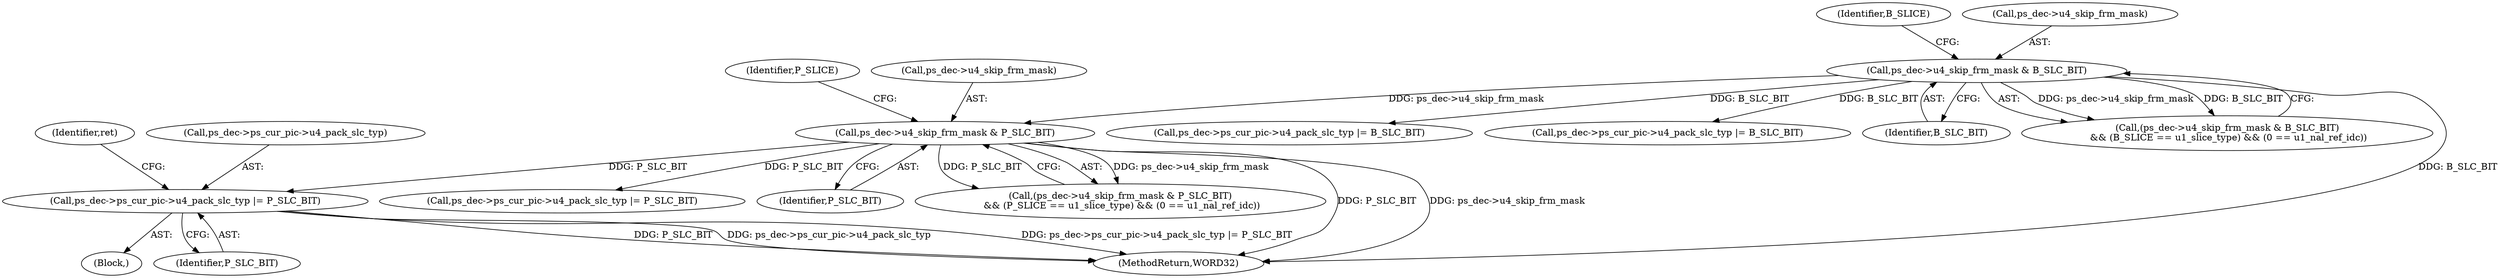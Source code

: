 digraph "0_Android_a78887bcffbc2995cf9ed72e0697acf560875e9e_2@pointer" {
"1002434" [label="(Call,ps_dec->ps_cur_pic->u4_pack_slc_typ |= P_SLC_BIT)"];
"1001808" [label="(Call,ps_dec->u4_skip_frm_mask & P_SLC_BIT)"];
"1001793" [label="(Call,ps_dec->u4_skip_frm_mask & B_SLC_BIT)"];
"1001815" [label="(Identifier,P_SLICE)"];
"1001793" [label="(Call,ps_dec->u4_skip_frm_mask & B_SLC_BIT)"];
"1001807" [label="(Call,(ps_dec->u4_skip_frm_mask & P_SLC_BIT)\n && (P_SLICE == u1_slice_type) && (0 == u1_nal_ref_idc))"];
"1001808" [label="(Call,ps_dec->u4_skip_frm_mask & P_SLC_BIT)"];
"1001840" [label="(Call,ps_dec->ps_cur_pic->u4_pack_slc_typ |= P_SLC_BIT)"];
"1001797" [label="(Identifier,B_SLC_BIT)"];
"1002434" [label="(Call,ps_dec->ps_cur_pic->u4_pack_slc_typ |= P_SLC_BIT)"];
"1001809" [label="(Call,ps_dec->u4_skip_frm_mask)"];
"1002571" [label="(MethodReturn,WORD32)"];
"1001800" [label="(Identifier,B_SLICE)"];
"1001812" [label="(Identifier,P_SLC_BIT)"];
"1001823" [label="(Call,ps_dec->ps_cur_pic->u4_pack_slc_typ |= B_SLC_BIT)"];
"1002468" [label="(Call,ps_dec->ps_cur_pic->u4_pack_slc_typ |= B_SLC_BIT)"];
"1001792" [label="(Call,(ps_dec->u4_skip_frm_mask & B_SLC_BIT)\n && (B_SLICE == u1_slice_type) && (0 == u1_nal_ref_idc))"];
"1002442" [label="(Identifier,ret)"];
"1002435" [label="(Call,ps_dec->ps_cur_pic->u4_pack_slc_typ)"];
"1002440" [label="(Identifier,P_SLC_BIT)"];
"1001794" [label="(Call,ps_dec->u4_skip_frm_mask)"];
"1002433" [label="(Block,)"];
"1002434" -> "1002433"  [label="AST: "];
"1002434" -> "1002440"  [label="CFG: "];
"1002435" -> "1002434"  [label="AST: "];
"1002440" -> "1002434"  [label="AST: "];
"1002442" -> "1002434"  [label="CFG: "];
"1002434" -> "1002571"  [label="DDG: ps_dec->ps_cur_pic->u4_pack_slc_typ |= P_SLC_BIT"];
"1002434" -> "1002571"  [label="DDG: P_SLC_BIT"];
"1002434" -> "1002571"  [label="DDG: ps_dec->ps_cur_pic->u4_pack_slc_typ"];
"1001808" -> "1002434"  [label="DDG: P_SLC_BIT"];
"1001808" -> "1001807"  [label="AST: "];
"1001808" -> "1001812"  [label="CFG: "];
"1001809" -> "1001808"  [label="AST: "];
"1001812" -> "1001808"  [label="AST: "];
"1001815" -> "1001808"  [label="CFG: "];
"1001807" -> "1001808"  [label="CFG: "];
"1001808" -> "1002571"  [label="DDG: P_SLC_BIT"];
"1001808" -> "1002571"  [label="DDG: ps_dec->u4_skip_frm_mask"];
"1001808" -> "1001807"  [label="DDG: ps_dec->u4_skip_frm_mask"];
"1001808" -> "1001807"  [label="DDG: P_SLC_BIT"];
"1001793" -> "1001808"  [label="DDG: ps_dec->u4_skip_frm_mask"];
"1001808" -> "1001840"  [label="DDG: P_SLC_BIT"];
"1001793" -> "1001792"  [label="AST: "];
"1001793" -> "1001797"  [label="CFG: "];
"1001794" -> "1001793"  [label="AST: "];
"1001797" -> "1001793"  [label="AST: "];
"1001800" -> "1001793"  [label="CFG: "];
"1001792" -> "1001793"  [label="CFG: "];
"1001793" -> "1002571"  [label="DDG: B_SLC_BIT"];
"1001793" -> "1001792"  [label="DDG: ps_dec->u4_skip_frm_mask"];
"1001793" -> "1001792"  [label="DDG: B_SLC_BIT"];
"1001793" -> "1001823"  [label="DDG: B_SLC_BIT"];
"1001793" -> "1002468"  [label="DDG: B_SLC_BIT"];
}
